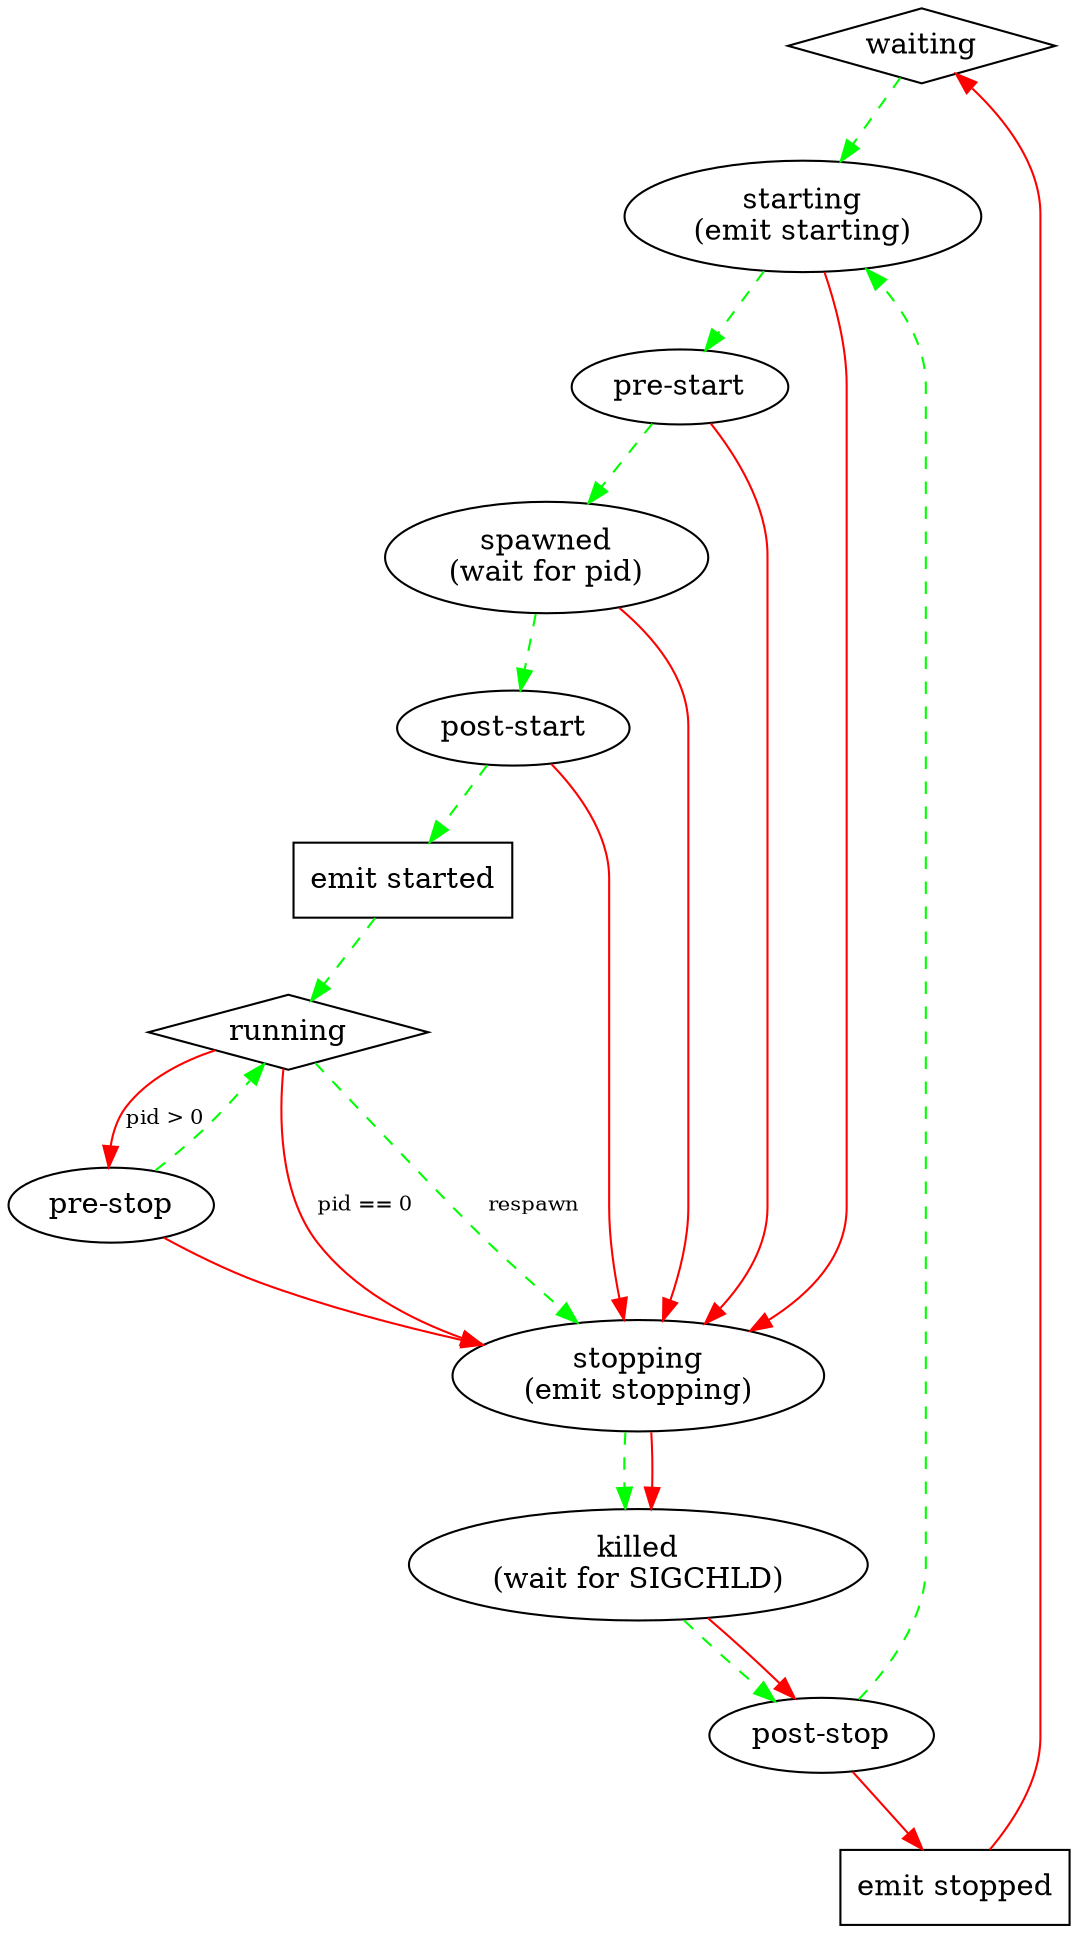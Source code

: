 /* Upstart state machine.
 *
 * Generate with:
 *   dot -Tpng -ostates.png states.dot
 *
 * Diamonds represent natural rest states in which we need to take an action
 * to change the goal.
 *
 * Ovals represent ordinary states which clear themselves when the process
 * being run, or the event that was emitted, finishes.
 *
 * Rectangles represent additional actions that are taken, they are not
 * states, instead you should follow through them to the next real state.
 *
 * Green arrows are followed while the goal is START.
 * Red arrows are followed while the goal is STOP.
 *
 * Note that from the running state, there are two read arrows leaving it;
 * these are chosen based on whether there is a process for the job or not.
 */

digraph {
	edge [fontsize=10];

	waiting [shape=diamond];
	starting [label="starting\n(emit starting)"];
	pre_start [label="pre-start"];
	spawned [label="spawned\n(wait for pid)"];
	post_start [label="post-start"];
	emit_started [shape=rectangle,label="emit started"];
	running [shape=diamond];
	pre_stop [label="pre-stop"];
	stopping [label="stopping\n(emit stopping)"];
	killed [label="killed\n(wait for SIGCHLD)"];
	post_stop [label="post-stop"];
	emit_stopped [shape=rectangle,label="emit stopped"];

	waiting -> starting [color=green,style=dashed];
	starting -> pre_start [color=green,style=dashed];
	starting -> stopping [color=red];
	pre_start -> spawned [color=green,style=dashed];
	pre_start -> stopping [color=red];
	spawned -> post_start [color=green,style=dashed];
	spawned -> stopping [color=red];
	post_start -> emit_started -> running [color=green,style=dashed];
	post_start -> stopping [color=red];
	running -> pre_stop [color=red,label="pid > 0"];
	running -> stopping [color=red,label="pid == 0"];
	running -> stopping [color=green,label="respawn",style=dashed];
	pre_stop -> running [color=green,style=dashed];
	pre_stop -> stopping [color=red];
	stopping -> killed [color=green,style=dashed];
	stopping -> killed [color=red];
	killed -> post_stop [color=green,style=dashed];
	killed -> post_stop [color=red];
	post_stop -> starting [color=green,style=dashed];
	post_stop -> emit_stopped [color=red];
	emit_stopped -> waiting [color=red];
}
